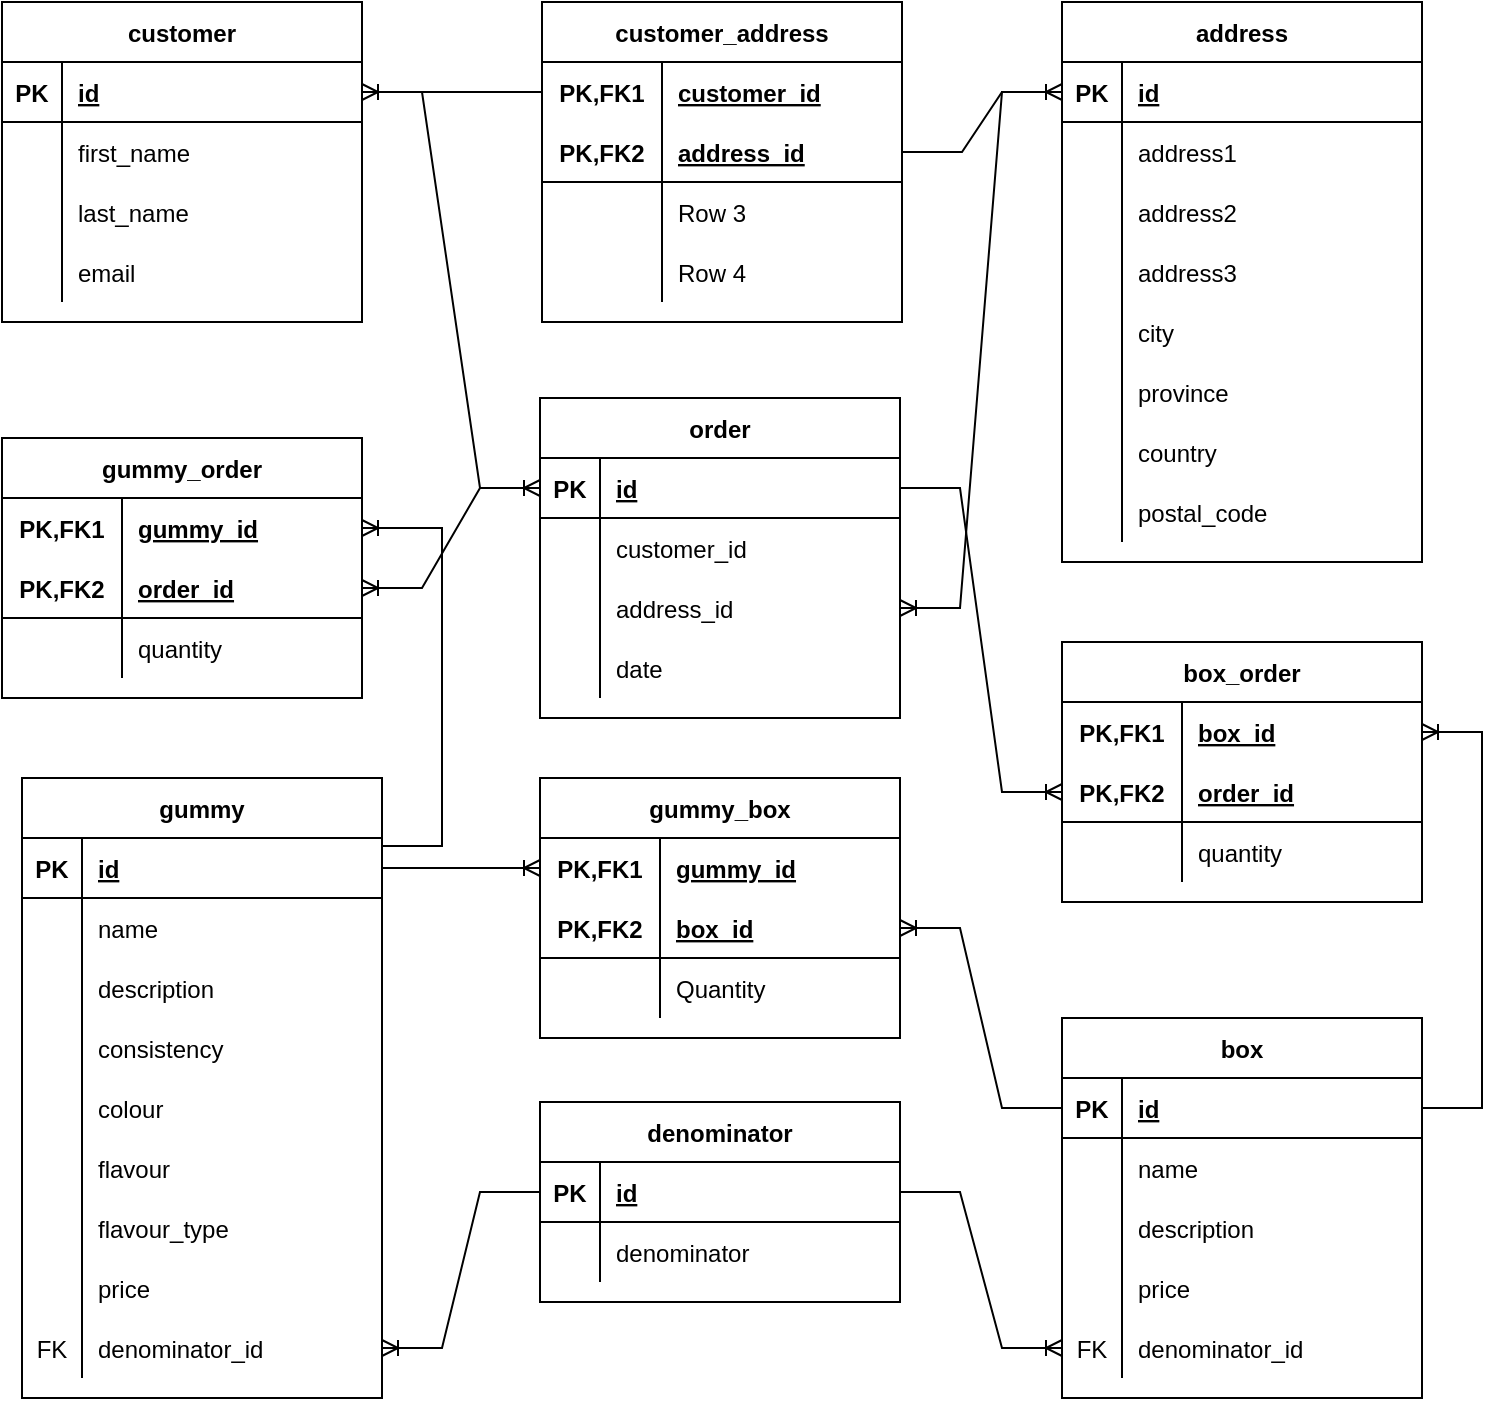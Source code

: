 <mxfile version="16.4.5" type="device"><diagram id="SqR_vNwVqTHkVzKit1c_" name="Page-1"><mxGraphModel dx="1022" dy="428" grid="1" gridSize="10" guides="1" tooltips="1" connect="1" arrows="1" fold="1" page="1" pageScale="1.25" pageWidth="850" pageHeight="1100" math="0" shadow="0"><root><mxCell id="0"/><mxCell id="1" parent="0"/><mxCell id="jtdLrpn9qSfIsQcTJX59-1" value="gummy" style="shape=table;startSize=30;container=1;collapsible=1;childLayout=tableLayout;fixedRows=1;rowLines=0;fontStyle=1;align=center;resizeLast=1;" vertex="1" parent="1"><mxGeometry x="60" y="488" width="180" height="310" as="geometry"/></mxCell><mxCell id="jtdLrpn9qSfIsQcTJX59-2" value="" style="shape=tableRow;horizontal=0;startSize=0;swimlaneHead=0;swimlaneBody=0;fillColor=none;collapsible=0;dropTarget=0;points=[[0,0.5],[1,0.5]];portConstraint=eastwest;top=0;left=0;right=0;bottom=1;" vertex="1" parent="jtdLrpn9qSfIsQcTJX59-1"><mxGeometry y="30" width="180" height="30" as="geometry"/></mxCell><mxCell id="jtdLrpn9qSfIsQcTJX59-3" value="PK" style="shape=partialRectangle;connectable=0;fillColor=none;top=0;left=0;bottom=0;right=0;fontStyle=1;overflow=hidden;" vertex="1" parent="jtdLrpn9qSfIsQcTJX59-2"><mxGeometry width="30" height="30" as="geometry"><mxRectangle width="30" height="30" as="alternateBounds"/></mxGeometry></mxCell><mxCell id="jtdLrpn9qSfIsQcTJX59-4" value="id" style="shape=partialRectangle;connectable=0;fillColor=none;top=0;left=0;bottom=0;right=0;align=left;spacingLeft=6;fontStyle=5;overflow=hidden;" vertex="1" parent="jtdLrpn9qSfIsQcTJX59-2"><mxGeometry x="30" width="150" height="30" as="geometry"><mxRectangle width="150" height="30" as="alternateBounds"/></mxGeometry></mxCell><mxCell id="jtdLrpn9qSfIsQcTJX59-5" value="" style="shape=tableRow;horizontal=0;startSize=0;swimlaneHead=0;swimlaneBody=0;fillColor=none;collapsible=0;dropTarget=0;points=[[0,0.5],[1,0.5]];portConstraint=eastwest;top=0;left=0;right=0;bottom=0;" vertex="1" parent="jtdLrpn9qSfIsQcTJX59-1"><mxGeometry y="60" width="180" height="30" as="geometry"/></mxCell><mxCell id="jtdLrpn9qSfIsQcTJX59-6" value="" style="shape=partialRectangle;connectable=0;fillColor=none;top=0;left=0;bottom=0;right=0;editable=1;overflow=hidden;" vertex="1" parent="jtdLrpn9qSfIsQcTJX59-5"><mxGeometry width="30" height="30" as="geometry"><mxRectangle width="30" height="30" as="alternateBounds"/></mxGeometry></mxCell><mxCell id="jtdLrpn9qSfIsQcTJX59-7" value="name" style="shape=partialRectangle;connectable=0;fillColor=none;top=0;left=0;bottom=0;right=0;align=left;spacingLeft=6;overflow=hidden;" vertex="1" parent="jtdLrpn9qSfIsQcTJX59-5"><mxGeometry x="30" width="150" height="30" as="geometry"><mxRectangle width="150" height="30" as="alternateBounds"/></mxGeometry></mxCell><mxCell id="jtdLrpn9qSfIsQcTJX59-8" value="" style="shape=tableRow;horizontal=0;startSize=0;swimlaneHead=0;swimlaneBody=0;fillColor=none;collapsible=0;dropTarget=0;points=[[0,0.5],[1,0.5]];portConstraint=eastwest;top=0;left=0;right=0;bottom=0;" vertex="1" parent="jtdLrpn9qSfIsQcTJX59-1"><mxGeometry y="90" width="180" height="30" as="geometry"/></mxCell><mxCell id="jtdLrpn9qSfIsQcTJX59-9" value="" style="shape=partialRectangle;connectable=0;fillColor=none;top=0;left=0;bottom=0;right=0;editable=1;overflow=hidden;" vertex="1" parent="jtdLrpn9qSfIsQcTJX59-8"><mxGeometry width="30" height="30" as="geometry"><mxRectangle width="30" height="30" as="alternateBounds"/></mxGeometry></mxCell><mxCell id="jtdLrpn9qSfIsQcTJX59-10" value="description" style="shape=partialRectangle;connectable=0;fillColor=none;top=0;left=0;bottom=0;right=0;align=left;spacingLeft=6;overflow=hidden;" vertex="1" parent="jtdLrpn9qSfIsQcTJX59-8"><mxGeometry x="30" width="150" height="30" as="geometry"><mxRectangle width="150" height="30" as="alternateBounds"/></mxGeometry></mxCell><mxCell id="jtdLrpn9qSfIsQcTJX59-11" value="" style="shape=tableRow;horizontal=0;startSize=0;swimlaneHead=0;swimlaneBody=0;fillColor=none;collapsible=0;dropTarget=0;points=[[0,0.5],[1,0.5]];portConstraint=eastwest;top=0;left=0;right=0;bottom=0;" vertex="1" parent="jtdLrpn9qSfIsQcTJX59-1"><mxGeometry y="120" width="180" height="30" as="geometry"/></mxCell><mxCell id="jtdLrpn9qSfIsQcTJX59-12" value="" style="shape=partialRectangle;connectable=0;fillColor=none;top=0;left=0;bottom=0;right=0;editable=1;overflow=hidden;" vertex="1" parent="jtdLrpn9qSfIsQcTJX59-11"><mxGeometry width="30" height="30" as="geometry"><mxRectangle width="30" height="30" as="alternateBounds"/></mxGeometry></mxCell><mxCell id="jtdLrpn9qSfIsQcTJX59-13" value="consistency" style="shape=partialRectangle;connectable=0;fillColor=none;top=0;left=0;bottom=0;right=0;align=left;spacingLeft=6;overflow=hidden;" vertex="1" parent="jtdLrpn9qSfIsQcTJX59-11"><mxGeometry x="30" width="150" height="30" as="geometry"><mxRectangle width="150" height="30" as="alternateBounds"/></mxGeometry></mxCell><mxCell id="jtdLrpn9qSfIsQcTJX59-14" value="" style="shape=tableRow;horizontal=0;startSize=0;swimlaneHead=0;swimlaneBody=0;fillColor=none;collapsible=0;dropTarget=0;points=[[0,0.5],[1,0.5]];portConstraint=eastwest;top=0;left=0;right=0;bottom=0;" vertex="1" parent="jtdLrpn9qSfIsQcTJX59-1"><mxGeometry y="150" width="180" height="30" as="geometry"/></mxCell><mxCell id="jtdLrpn9qSfIsQcTJX59-15" value="" style="shape=partialRectangle;connectable=0;fillColor=none;top=0;left=0;bottom=0;right=0;editable=1;overflow=hidden;" vertex="1" parent="jtdLrpn9qSfIsQcTJX59-14"><mxGeometry width="30" height="30" as="geometry"><mxRectangle width="30" height="30" as="alternateBounds"/></mxGeometry></mxCell><mxCell id="jtdLrpn9qSfIsQcTJX59-16" value="colour" style="shape=partialRectangle;connectable=0;fillColor=none;top=0;left=0;bottom=0;right=0;align=left;spacingLeft=6;overflow=hidden;" vertex="1" parent="jtdLrpn9qSfIsQcTJX59-14"><mxGeometry x="30" width="150" height="30" as="geometry"><mxRectangle width="150" height="30" as="alternateBounds"/></mxGeometry></mxCell><mxCell id="jtdLrpn9qSfIsQcTJX59-17" value="" style="shape=tableRow;horizontal=0;startSize=0;swimlaneHead=0;swimlaneBody=0;fillColor=none;collapsible=0;dropTarget=0;points=[[0,0.5],[1,0.5]];portConstraint=eastwest;top=0;left=0;right=0;bottom=0;" vertex="1" parent="jtdLrpn9qSfIsQcTJX59-1"><mxGeometry y="180" width="180" height="30" as="geometry"/></mxCell><mxCell id="jtdLrpn9qSfIsQcTJX59-18" value="" style="shape=partialRectangle;connectable=0;fillColor=none;top=0;left=0;bottom=0;right=0;editable=1;overflow=hidden;" vertex="1" parent="jtdLrpn9qSfIsQcTJX59-17"><mxGeometry width="30" height="30" as="geometry"><mxRectangle width="30" height="30" as="alternateBounds"/></mxGeometry></mxCell><mxCell id="jtdLrpn9qSfIsQcTJX59-19" value="flavour" style="shape=partialRectangle;connectable=0;fillColor=none;top=0;left=0;bottom=0;right=0;align=left;spacingLeft=6;overflow=hidden;" vertex="1" parent="jtdLrpn9qSfIsQcTJX59-17"><mxGeometry x="30" width="150" height="30" as="geometry"><mxRectangle width="150" height="30" as="alternateBounds"/></mxGeometry></mxCell><mxCell id="jtdLrpn9qSfIsQcTJX59-20" value="" style="shape=tableRow;horizontal=0;startSize=0;swimlaneHead=0;swimlaneBody=0;fillColor=none;collapsible=0;dropTarget=0;points=[[0,0.5],[1,0.5]];portConstraint=eastwest;top=0;left=0;right=0;bottom=0;" vertex="1" parent="jtdLrpn9qSfIsQcTJX59-1"><mxGeometry y="210" width="180" height="30" as="geometry"/></mxCell><mxCell id="jtdLrpn9qSfIsQcTJX59-21" value="" style="shape=partialRectangle;connectable=0;fillColor=none;top=0;left=0;bottom=0;right=0;editable=1;overflow=hidden;" vertex="1" parent="jtdLrpn9qSfIsQcTJX59-20"><mxGeometry width="30" height="30" as="geometry"><mxRectangle width="30" height="30" as="alternateBounds"/></mxGeometry></mxCell><mxCell id="jtdLrpn9qSfIsQcTJX59-22" value="flavour_type" style="shape=partialRectangle;connectable=0;fillColor=none;top=0;left=0;bottom=0;right=0;align=left;spacingLeft=6;overflow=hidden;" vertex="1" parent="jtdLrpn9qSfIsQcTJX59-20"><mxGeometry x="30" width="150" height="30" as="geometry"><mxRectangle width="150" height="30" as="alternateBounds"/></mxGeometry></mxCell><mxCell id="jtdLrpn9qSfIsQcTJX59-23" value="" style="shape=tableRow;horizontal=0;startSize=0;swimlaneHead=0;swimlaneBody=0;fillColor=none;collapsible=0;dropTarget=0;points=[[0,0.5],[1,0.5]];portConstraint=eastwest;top=0;left=0;right=0;bottom=0;" vertex="1" parent="jtdLrpn9qSfIsQcTJX59-1"><mxGeometry y="240" width="180" height="30" as="geometry"/></mxCell><mxCell id="jtdLrpn9qSfIsQcTJX59-24" value="" style="shape=partialRectangle;connectable=0;fillColor=none;top=0;left=0;bottom=0;right=0;editable=1;overflow=hidden;" vertex="1" parent="jtdLrpn9qSfIsQcTJX59-23"><mxGeometry width="30" height="30" as="geometry"><mxRectangle width="30" height="30" as="alternateBounds"/></mxGeometry></mxCell><mxCell id="jtdLrpn9qSfIsQcTJX59-25" value="price" style="shape=partialRectangle;connectable=0;fillColor=none;top=0;left=0;bottom=0;right=0;align=left;spacingLeft=6;overflow=hidden;" vertex="1" parent="jtdLrpn9qSfIsQcTJX59-23"><mxGeometry x="30" width="150" height="30" as="geometry"><mxRectangle width="150" height="30" as="alternateBounds"/></mxGeometry></mxCell><mxCell id="jtdLrpn9qSfIsQcTJX59-26" value="" style="shape=tableRow;horizontal=0;startSize=0;swimlaneHead=0;swimlaneBody=0;fillColor=none;collapsible=0;dropTarget=0;points=[[0,0.5],[1,0.5]];portConstraint=eastwest;top=0;left=0;right=0;bottom=0;" vertex="1" parent="jtdLrpn9qSfIsQcTJX59-1"><mxGeometry y="270" width="180" height="30" as="geometry"/></mxCell><mxCell id="jtdLrpn9qSfIsQcTJX59-27" value="FK" style="shape=partialRectangle;connectable=0;fillColor=none;top=0;left=0;bottom=0;right=0;editable=1;overflow=hidden;" vertex="1" parent="jtdLrpn9qSfIsQcTJX59-26"><mxGeometry width="30" height="30" as="geometry"><mxRectangle width="30" height="30" as="alternateBounds"/></mxGeometry></mxCell><mxCell id="jtdLrpn9qSfIsQcTJX59-28" value="denominator_id" style="shape=partialRectangle;connectable=0;fillColor=none;top=0;left=0;bottom=0;right=0;align=left;spacingLeft=6;overflow=hidden;" vertex="1" parent="jtdLrpn9qSfIsQcTJX59-26"><mxGeometry x="30" width="150" height="30" as="geometry"><mxRectangle width="150" height="30" as="alternateBounds"/></mxGeometry></mxCell><mxCell id="jtdLrpn9qSfIsQcTJX59-29" value="denominator" style="shape=table;startSize=30;container=1;collapsible=1;childLayout=tableLayout;fixedRows=1;rowLines=0;fontStyle=1;align=center;resizeLast=1;" vertex="1" parent="1"><mxGeometry x="319" y="650" width="180" height="100" as="geometry"/></mxCell><mxCell id="jtdLrpn9qSfIsQcTJX59-30" value="" style="shape=tableRow;horizontal=0;startSize=0;swimlaneHead=0;swimlaneBody=0;fillColor=none;collapsible=0;dropTarget=0;points=[[0,0.5],[1,0.5]];portConstraint=eastwest;top=0;left=0;right=0;bottom=1;" vertex="1" parent="jtdLrpn9qSfIsQcTJX59-29"><mxGeometry y="30" width="180" height="30" as="geometry"/></mxCell><mxCell id="jtdLrpn9qSfIsQcTJX59-31" value="PK" style="shape=partialRectangle;connectable=0;fillColor=none;top=0;left=0;bottom=0;right=0;fontStyle=1;overflow=hidden;" vertex="1" parent="jtdLrpn9qSfIsQcTJX59-30"><mxGeometry width="30" height="30" as="geometry"><mxRectangle width="30" height="30" as="alternateBounds"/></mxGeometry></mxCell><mxCell id="jtdLrpn9qSfIsQcTJX59-32" value="id" style="shape=partialRectangle;connectable=0;fillColor=none;top=0;left=0;bottom=0;right=0;align=left;spacingLeft=6;fontStyle=5;overflow=hidden;" vertex="1" parent="jtdLrpn9qSfIsQcTJX59-30"><mxGeometry x="30" width="150" height="30" as="geometry"><mxRectangle width="150" height="30" as="alternateBounds"/></mxGeometry></mxCell><mxCell id="jtdLrpn9qSfIsQcTJX59-33" value="" style="shape=tableRow;horizontal=0;startSize=0;swimlaneHead=0;swimlaneBody=0;fillColor=none;collapsible=0;dropTarget=0;points=[[0,0.5],[1,0.5]];portConstraint=eastwest;top=0;left=0;right=0;bottom=0;" vertex="1" parent="jtdLrpn9qSfIsQcTJX59-29"><mxGeometry y="60" width="180" height="30" as="geometry"/></mxCell><mxCell id="jtdLrpn9qSfIsQcTJX59-34" value="" style="shape=partialRectangle;connectable=0;fillColor=none;top=0;left=0;bottom=0;right=0;editable=1;overflow=hidden;" vertex="1" parent="jtdLrpn9qSfIsQcTJX59-33"><mxGeometry width="30" height="30" as="geometry"><mxRectangle width="30" height="30" as="alternateBounds"/></mxGeometry></mxCell><mxCell id="jtdLrpn9qSfIsQcTJX59-35" value="denominator" style="shape=partialRectangle;connectable=0;fillColor=none;top=0;left=0;bottom=0;right=0;align=left;spacingLeft=6;overflow=hidden;" vertex="1" parent="jtdLrpn9qSfIsQcTJX59-33"><mxGeometry x="30" width="150" height="30" as="geometry"><mxRectangle width="150" height="30" as="alternateBounds"/></mxGeometry></mxCell><mxCell id="jtdLrpn9qSfIsQcTJX59-42" value="box" style="shape=table;startSize=30;container=1;collapsible=1;childLayout=tableLayout;fixedRows=1;rowLines=0;fontStyle=1;align=center;resizeLast=1;" vertex="1" parent="1"><mxGeometry x="580" y="608" width="180" height="190" as="geometry"/></mxCell><mxCell id="jtdLrpn9qSfIsQcTJX59-43" value="" style="shape=tableRow;horizontal=0;startSize=0;swimlaneHead=0;swimlaneBody=0;fillColor=none;collapsible=0;dropTarget=0;points=[[0,0.5],[1,0.5]];portConstraint=eastwest;top=0;left=0;right=0;bottom=1;" vertex="1" parent="jtdLrpn9qSfIsQcTJX59-42"><mxGeometry y="30" width="180" height="30" as="geometry"/></mxCell><mxCell id="jtdLrpn9qSfIsQcTJX59-44" value="PK" style="shape=partialRectangle;connectable=0;fillColor=none;top=0;left=0;bottom=0;right=0;fontStyle=1;overflow=hidden;" vertex="1" parent="jtdLrpn9qSfIsQcTJX59-43"><mxGeometry width="30" height="30" as="geometry"><mxRectangle width="30" height="30" as="alternateBounds"/></mxGeometry></mxCell><mxCell id="jtdLrpn9qSfIsQcTJX59-45" value="id" style="shape=partialRectangle;connectable=0;fillColor=none;top=0;left=0;bottom=0;right=0;align=left;spacingLeft=6;fontStyle=5;overflow=hidden;" vertex="1" parent="jtdLrpn9qSfIsQcTJX59-43"><mxGeometry x="30" width="150" height="30" as="geometry"><mxRectangle width="150" height="30" as="alternateBounds"/></mxGeometry></mxCell><mxCell id="jtdLrpn9qSfIsQcTJX59-46" value="" style="shape=tableRow;horizontal=0;startSize=0;swimlaneHead=0;swimlaneBody=0;fillColor=none;collapsible=0;dropTarget=0;points=[[0,0.5],[1,0.5]];portConstraint=eastwest;top=0;left=0;right=0;bottom=0;" vertex="1" parent="jtdLrpn9qSfIsQcTJX59-42"><mxGeometry y="60" width="180" height="30" as="geometry"/></mxCell><mxCell id="jtdLrpn9qSfIsQcTJX59-47" value="" style="shape=partialRectangle;connectable=0;fillColor=none;top=0;left=0;bottom=0;right=0;editable=1;overflow=hidden;" vertex="1" parent="jtdLrpn9qSfIsQcTJX59-46"><mxGeometry width="30" height="30" as="geometry"><mxRectangle width="30" height="30" as="alternateBounds"/></mxGeometry></mxCell><mxCell id="jtdLrpn9qSfIsQcTJX59-48" value="name" style="shape=partialRectangle;connectable=0;fillColor=none;top=0;left=0;bottom=0;right=0;align=left;spacingLeft=6;overflow=hidden;" vertex="1" parent="jtdLrpn9qSfIsQcTJX59-46"><mxGeometry x="30" width="150" height="30" as="geometry"><mxRectangle width="150" height="30" as="alternateBounds"/></mxGeometry></mxCell><mxCell id="jtdLrpn9qSfIsQcTJX59-49" value="" style="shape=tableRow;horizontal=0;startSize=0;swimlaneHead=0;swimlaneBody=0;fillColor=none;collapsible=0;dropTarget=0;points=[[0,0.5],[1,0.5]];portConstraint=eastwest;top=0;left=0;right=0;bottom=0;" vertex="1" parent="jtdLrpn9qSfIsQcTJX59-42"><mxGeometry y="90" width="180" height="30" as="geometry"/></mxCell><mxCell id="jtdLrpn9qSfIsQcTJX59-50" value="" style="shape=partialRectangle;connectable=0;fillColor=none;top=0;left=0;bottom=0;right=0;editable=1;overflow=hidden;" vertex="1" parent="jtdLrpn9qSfIsQcTJX59-49"><mxGeometry width="30" height="30" as="geometry"><mxRectangle width="30" height="30" as="alternateBounds"/></mxGeometry></mxCell><mxCell id="jtdLrpn9qSfIsQcTJX59-51" value="description" style="shape=partialRectangle;connectable=0;fillColor=none;top=0;left=0;bottom=0;right=0;align=left;spacingLeft=6;overflow=hidden;" vertex="1" parent="jtdLrpn9qSfIsQcTJX59-49"><mxGeometry x="30" width="150" height="30" as="geometry"><mxRectangle width="150" height="30" as="alternateBounds"/></mxGeometry></mxCell><mxCell id="jtdLrpn9qSfIsQcTJX59-52" value="" style="shape=tableRow;horizontal=0;startSize=0;swimlaneHead=0;swimlaneBody=0;fillColor=none;collapsible=0;dropTarget=0;points=[[0,0.5],[1,0.5]];portConstraint=eastwest;top=0;left=0;right=0;bottom=0;" vertex="1" parent="jtdLrpn9qSfIsQcTJX59-42"><mxGeometry y="120" width="180" height="30" as="geometry"/></mxCell><mxCell id="jtdLrpn9qSfIsQcTJX59-53" value="" style="shape=partialRectangle;connectable=0;fillColor=none;top=0;left=0;bottom=0;right=0;editable=1;overflow=hidden;" vertex="1" parent="jtdLrpn9qSfIsQcTJX59-52"><mxGeometry width="30" height="30" as="geometry"><mxRectangle width="30" height="30" as="alternateBounds"/></mxGeometry></mxCell><mxCell id="jtdLrpn9qSfIsQcTJX59-54" value="price" style="shape=partialRectangle;connectable=0;fillColor=none;top=0;left=0;bottom=0;right=0;align=left;spacingLeft=6;overflow=hidden;" vertex="1" parent="jtdLrpn9qSfIsQcTJX59-52"><mxGeometry x="30" width="150" height="30" as="geometry"><mxRectangle width="150" height="30" as="alternateBounds"/></mxGeometry></mxCell><mxCell id="jtdLrpn9qSfIsQcTJX59-55" value="" style="shape=tableRow;horizontal=0;startSize=0;swimlaneHead=0;swimlaneBody=0;fillColor=none;collapsible=0;dropTarget=0;points=[[0,0.5],[1,0.5]];portConstraint=eastwest;top=0;left=0;right=0;bottom=0;" vertex="1" parent="jtdLrpn9qSfIsQcTJX59-42"><mxGeometry y="150" width="180" height="30" as="geometry"/></mxCell><mxCell id="jtdLrpn9qSfIsQcTJX59-56" value="FK" style="shape=partialRectangle;connectable=0;fillColor=none;top=0;left=0;bottom=0;right=0;editable=1;overflow=hidden;" vertex="1" parent="jtdLrpn9qSfIsQcTJX59-55"><mxGeometry width="30" height="30" as="geometry"><mxRectangle width="30" height="30" as="alternateBounds"/></mxGeometry></mxCell><mxCell id="jtdLrpn9qSfIsQcTJX59-57" value="denominator_id" style="shape=partialRectangle;connectable=0;fillColor=none;top=0;left=0;bottom=0;right=0;align=left;spacingLeft=6;overflow=hidden;" vertex="1" parent="jtdLrpn9qSfIsQcTJX59-55"><mxGeometry x="30" width="150" height="30" as="geometry"><mxRectangle width="150" height="30" as="alternateBounds"/></mxGeometry></mxCell><mxCell id="jtdLrpn9qSfIsQcTJX59-71" value="gummy_box" style="shape=table;startSize=30;container=1;collapsible=1;childLayout=tableLayout;fixedRows=1;rowLines=0;fontStyle=1;align=center;resizeLast=1;" vertex="1" parent="1"><mxGeometry x="319" y="488" width="180" height="130" as="geometry"/></mxCell><mxCell id="jtdLrpn9qSfIsQcTJX59-72" value="" style="shape=tableRow;horizontal=0;startSize=0;swimlaneHead=0;swimlaneBody=0;fillColor=none;collapsible=0;dropTarget=0;points=[[0,0.5],[1,0.5]];portConstraint=eastwest;top=0;left=0;right=0;bottom=0;" vertex="1" parent="jtdLrpn9qSfIsQcTJX59-71"><mxGeometry y="30" width="180" height="30" as="geometry"/></mxCell><mxCell id="jtdLrpn9qSfIsQcTJX59-73" value="PK,FK1" style="shape=partialRectangle;connectable=0;fillColor=none;top=0;left=0;bottom=0;right=0;fontStyle=1;overflow=hidden;" vertex="1" parent="jtdLrpn9qSfIsQcTJX59-72"><mxGeometry width="60" height="30" as="geometry"><mxRectangle width="60" height="30" as="alternateBounds"/></mxGeometry></mxCell><mxCell id="jtdLrpn9qSfIsQcTJX59-74" value="gummy_id" style="shape=partialRectangle;connectable=0;fillColor=none;top=0;left=0;bottom=0;right=0;align=left;spacingLeft=6;fontStyle=5;overflow=hidden;" vertex="1" parent="jtdLrpn9qSfIsQcTJX59-72"><mxGeometry x="60" width="120" height="30" as="geometry"><mxRectangle width="120" height="30" as="alternateBounds"/></mxGeometry></mxCell><mxCell id="jtdLrpn9qSfIsQcTJX59-75" value="" style="shape=tableRow;horizontal=0;startSize=0;swimlaneHead=0;swimlaneBody=0;fillColor=none;collapsible=0;dropTarget=0;points=[[0,0.5],[1,0.5]];portConstraint=eastwest;top=0;left=0;right=0;bottom=1;" vertex="1" parent="jtdLrpn9qSfIsQcTJX59-71"><mxGeometry y="60" width="180" height="30" as="geometry"/></mxCell><mxCell id="jtdLrpn9qSfIsQcTJX59-76" value="PK,FK2" style="shape=partialRectangle;connectable=0;fillColor=none;top=0;left=0;bottom=0;right=0;fontStyle=1;overflow=hidden;" vertex="1" parent="jtdLrpn9qSfIsQcTJX59-75"><mxGeometry width="60" height="30" as="geometry"><mxRectangle width="60" height="30" as="alternateBounds"/></mxGeometry></mxCell><mxCell id="jtdLrpn9qSfIsQcTJX59-77" value="box_id" style="shape=partialRectangle;connectable=0;fillColor=none;top=0;left=0;bottom=0;right=0;align=left;spacingLeft=6;fontStyle=5;overflow=hidden;" vertex="1" parent="jtdLrpn9qSfIsQcTJX59-75"><mxGeometry x="60" width="120" height="30" as="geometry"><mxRectangle width="120" height="30" as="alternateBounds"/></mxGeometry></mxCell><mxCell id="jtdLrpn9qSfIsQcTJX59-78" value="" style="shape=tableRow;horizontal=0;startSize=0;swimlaneHead=0;swimlaneBody=0;fillColor=none;collapsible=0;dropTarget=0;points=[[0,0.5],[1,0.5]];portConstraint=eastwest;top=0;left=0;right=0;bottom=0;" vertex="1" parent="jtdLrpn9qSfIsQcTJX59-71"><mxGeometry y="90" width="180" height="30" as="geometry"/></mxCell><mxCell id="jtdLrpn9qSfIsQcTJX59-79" value="" style="shape=partialRectangle;connectable=0;fillColor=none;top=0;left=0;bottom=0;right=0;editable=1;overflow=hidden;" vertex="1" parent="jtdLrpn9qSfIsQcTJX59-78"><mxGeometry width="60" height="30" as="geometry"><mxRectangle width="60" height="30" as="alternateBounds"/></mxGeometry></mxCell><mxCell id="jtdLrpn9qSfIsQcTJX59-80" value="Quantity" style="shape=partialRectangle;connectable=0;fillColor=none;top=0;left=0;bottom=0;right=0;align=left;spacingLeft=6;overflow=hidden;" vertex="1" parent="jtdLrpn9qSfIsQcTJX59-78"><mxGeometry x="60" width="120" height="30" as="geometry"><mxRectangle width="120" height="30" as="alternateBounds"/></mxGeometry></mxCell><mxCell id="jtdLrpn9qSfIsQcTJX59-84" value="" style="edgeStyle=entityRelationEdgeStyle;fontSize=12;html=1;endArrow=ERoneToMany;rounded=0;" edge="1" parent="1" source="jtdLrpn9qSfIsQcTJX59-30" target="jtdLrpn9qSfIsQcTJX59-26"><mxGeometry width="100" height="100" relative="1" as="geometry"><mxPoint x="390" y="918" as="sourcePoint"/><mxPoint x="490" y="818" as="targetPoint"/></mxGeometry></mxCell><mxCell id="jtdLrpn9qSfIsQcTJX59-85" value="" style="edgeStyle=entityRelationEdgeStyle;fontSize=12;html=1;endArrow=ERoneToMany;rounded=0;" edge="1" parent="1" source="jtdLrpn9qSfIsQcTJX59-30" target="jtdLrpn9qSfIsQcTJX59-55"><mxGeometry width="100" height="100" relative="1" as="geometry"><mxPoint x="390" y="918" as="sourcePoint"/><mxPoint x="490" y="818" as="targetPoint"/></mxGeometry></mxCell><mxCell id="jtdLrpn9qSfIsQcTJX59-87" value="" style="edgeStyle=entityRelationEdgeStyle;fontSize=12;html=1;endArrow=ERoneToMany;rounded=0;" edge="1" parent="1" source="jtdLrpn9qSfIsQcTJX59-43" target="jtdLrpn9qSfIsQcTJX59-75"><mxGeometry width="100" height="100" relative="1" as="geometry"><mxPoint x="360" y="738" as="sourcePoint"/><mxPoint x="460" y="638" as="targetPoint"/></mxGeometry></mxCell><mxCell id="jtdLrpn9qSfIsQcTJX59-88" value="" style="edgeStyle=entityRelationEdgeStyle;fontSize=12;html=1;endArrow=ERoneToMany;rounded=0;" edge="1" parent="1" source="jtdLrpn9qSfIsQcTJX59-2" target="jtdLrpn9qSfIsQcTJX59-72"><mxGeometry width="100" height="100" relative="1" as="geometry"><mxPoint x="360" y="738" as="sourcePoint"/><mxPoint x="460" y="638" as="targetPoint"/></mxGeometry></mxCell><mxCell id="jtdLrpn9qSfIsQcTJX59-89" value="order" style="shape=table;startSize=30;container=1;collapsible=1;childLayout=tableLayout;fixedRows=1;rowLines=0;fontStyle=1;align=center;resizeLast=1;" vertex="1" parent="1"><mxGeometry x="319" y="298" width="180" height="160" as="geometry"/></mxCell><mxCell id="jtdLrpn9qSfIsQcTJX59-90" value="" style="shape=tableRow;horizontal=0;startSize=0;swimlaneHead=0;swimlaneBody=0;fillColor=none;collapsible=0;dropTarget=0;points=[[0,0.5],[1,0.5]];portConstraint=eastwest;top=0;left=0;right=0;bottom=1;" vertex="1" parent="jtdLrpn9qSfIsQcTJX59-89"><mxGeometry y="30" width="180" height="30" as="geometry"/></mxCell><mxCell id="jtdLrpn9qSfIsQcTJX59-91" value="PK" style="shape=partialRectangle;connectable=0;fillColor=none;top=0;left=0;bottom=0;right=0;fontStyle=1;overflow=hidden;" vertex="1" parent="jtdLrpn9qSfIsQcTJX59-90"><mxGeometry width="30" height="30" as="geometry"><mxRectangle width="30" height="30" as="alternateBounds"/></mxGeometry></mxCell><mxCell id="jtdLrpn9qSfIsQcTJX59-92" value="id" style="shape=partialRectangle;connectable=0;fillColor=none;top=0;left=0;bottom=0;right=0;align=left;spacingLeft=6;fontStyle=5;overflow=hidden;" vertex="1" parent="jtdLrpn9qSfIsQcTJX59-90"><mxGeometry x="30" width="150" height="30" as="geometry"><mxRectangle width="150" height="30" as="alternateBounds"/></mxGeometry></mxCell><mxCell id="jtdLrpn9qSfIsQcTJX59-93" value="" style="shape=tableRow;horizontal=0;startSize=0;swimlaneHead=0;swimlaneBody=0;fillColor=none;collapsible=0;dropTarget=0;points=[[0,0.5],[1,0.5]];portConstraint=eastwest;top=0;left=0;right=0;bottom=0;" vertex="1" parent="jtdLrpn9qSfIsQcTJX59-89"><mxGeometry y="60" width="180" height="30" as="geometry"/></mxCell><mxCell id="jtdLrpn9qSfIsQcTJX59-94" value="" style="shape=partialRectangle;connectable=0;fillColor=none;top=0;left=0;bottom=0;right=0;editable=1;overflow=hidden;" vertex="1" parent="jtdLrpn9qSfIsQcTJX59-93"><mxGeometry width="30" height="30" as="geometry"><mxRectangle width="30" height="30" as="alternateBounds"/></mxGeometry></mxCell><mxCell id="jtdLrpn9qSfIsQcTJX59-95" value="customer_id" style="shape=partialRectangle;connectable=0;fillColor=none;top=0;left=0;bottom=0;right=0;align=left;spacingLeft=6;overflow=hidden;" vertex="1" parent="jtdLrpn9qSfIsQcTJX59-93"><mxGeometry x="30" width="150" height="30" as="geometry"><mxRectangle width="150" height="30" as="alternateBounds"/></mxGeometry></mxCell><mxCell id="jtdLrpn9qSfIsQcTJX59-96" value="" style="shape=tableRow;horizontal=0;startSize=0;swimlaneHead=0;swimlaneBody=0;fillColor=none;collapsible=0;dropTarget=0;points=[[0,0.5],[1,0.5]];portConstraint=eastwest;top=0;left=0;right=0;bottom=0;" vertex="1" parent="jtdLrpn9qSfIsQcTJX59-89"><mxGeometry y="90" width="180" height="30" as="geometry"/></mxCell><mxCell id="jtdLrpn9qSfIsQcTJX59-97" value="" style="shape=partialRectangle;connectable=0;fillColor=none;top=0;left=0;bottom=0;right=0;editable=1;overflow=hidden;" vertex="1" parent="jtdLrpn9qSfIsQcTJX59-96"><mxGeometry width="30" height="30" as="geometry"><mxRectangle width="30" height="30" as="alternateBounds"/></mxGeometry></mxCell><mxCell id="jtdLrpn9qSfIsQcTJX59-98" value="address_id" style="shape=partialRectangle;connectable=0;fillColor=none;top=0;left=0;bottom=0;right=0;align=left;spacingLeft=6;overflow=hidden;" vertex="1" parent="jtdLrpn9qSfIsQcTJX59-96"><mxGeometry x="30" width="150" height="30" as="geometry"><mxRectangle width="150" height="30" as="alternateBounds"/></mxGeometry></mxCell><mxCell id="jtdLrpn9qSfIsQcTJX59-99" value="" style="shape=tableRow;horizontal=0;startSize=0;swimlaneHead=0;swimlaneBody=0;fillColor=none;collapsible=0;dropTarget=0;points=[[0,0.5],[1,0.5]];portConstraint=eastwest;top=0;left=0;right=0;bottom=0;" vertex="1" parent="jtdLrpn9qSfIsQcTJX59-89"><mxGeometry y="120" width="180" height="30" as="geometry"/></mxCell><mxCell id="jtdLrpn9qSfIsQcTJX59-100" value="" style="shape=partialRectangle;connectable=0;fillColor=none;top=0;left=0;bottom=0;right=0;editable=1;overflow=hidden;" vertex="1" parent="jtdLrpn9qSfIsQcTJX59-99"><mxGeometry width="30" height="30" as="geometry"><mxRectangle width="30" height="30" as="alternateBounds"/></mxGeometry></mxCell><mxCell id="jtdLrpn9qSfIsQcTJX59-101" value="date" style="shape=partialRectangle;connectable=0;fillColor=none;top=0;left=0;bottom=0;right=0;align=left;spacingLeft=6;overflow=hidden;" vertex="1" parent="jtdLrpn9qSfIsQcTJX59-99"><mxGeometry x="30" width="150" height="30" as="geometry"><mxRectangle width="150" height="30" as="alternateBounds"/></mxGeometry></mxCell><mxCell id="jtdLrpn9qSfIsQcTJX59-105" value="gummy_order" style="shape=table;startSize=30;container=1;collapsible=1;childLayout=tableLayout;fixedRows=1;rowLines=0;fontStyle=1;align=center;resizeLast=1;" vertex="1" parent="1"><mxGeometry x="50" y="318" width="180" height="130" as="geometry"/></mxCell><mxCell id="jtdLrpn9qSfIsQcTJX59-106" value="" style="shape=tableRow;horizontal=0;startSize=0;swimlaneHead=0;swimlaneBody=0;fillColor=none;collapsible=0;dropTarget=0;points=[[0,0.5],[1,0.5]];portConstraint=eastwest;top=0;left=0;right=0;bottom=0;" vertex="1" parent="jtdLrpn9qSfIsQcTJX59-105"><mxGeometry y="30" width="180" height="30" as="geometry"/></mxCell><mxCell id="jtdLrpn9qSfIsQcTJX59-107" value="PK,FK1" style="shape=partialRectangle;connectable=0;fillColor=none;top=0;left=0;bottom=0;right=0;fontStyle=1;overflow=hidden;" vertex="1" parent="jtdLrpn9qSfIsQcTJX59-106"><mxGeometry width="60" height="30" as="geometry"><mxRectangle width="60" height="30" as="alternateBounds"/></mxGeometry></mxCell><mxCell id="jtdLrpn9qSfIsQcTJX59-108" value="gummy_id" style="shape=partialRectangle;connectable=0;fillColor=none;top=0;left=0;bottom=0;right=0;align=left;spacingLeft=6;fontStyle=5;overflow=hidden;" vertex="1" parent="jtdLrpn9qSfIsQcTJX59-106"><mxGeometry x="60" width="120" height="30" as="geometry"><mxRectangle width="120" height="30" as="alternateBounds"/></mxGeometry></mxCell><mxCell id="jtdLrpn9qSfIsQcTJX59-109" value="" style="shape=tableRow;horizontal=0;startSize=0;swimlaneHead=0;swimlaneBody=0;fillColor=none;collapsible=0;dropTarget=0;points=[[0,0.5],[1,0.5]];portConstraint=eastwest;top=0;left=0;right=0;bottom=1;" vertex="1" parent="jtdLrpn9qSfIsQcTJX59-105"><mxGeometry y="60" width="180" height="30" as="geometry"/></mxCell><mxCell id="jtdLrpn9qSfIsQcTJX59-110" value="PK,FK2" style="shape=partialRectangle;connectable=0;fillColor=none;top=0;left=0;bottom=0;right=0;fontStyle=1;overflow=hidden;" vertex="1" parent="jtdLrpn9qSfIsQcTJX59-109"><mxGeometry width="60" height="30" as="geometry"><mxRectangle width="60" height="30" as="alternateBounds"/></mxGeometry></mxCell><mxCell id="jtdLrpn9qSfIsQcTJX59-111" value="order_id" style="shape=partialRectangle;connectable=0;fillColor=none;top=0;left=0;bottom=0;right=0;align=left;spacingLeft=6;fontStyle=5;overflow=hidden;" vertex="1" parent="jtdLrpn9qSfIsQcTJX59-109"><mxGeometry x="60" width="120" height="30" as="geometry"><mxRectangle width="120" height="30" as="alternateBounds"/></mxGeometry></mxCell><mxCell id="jtdLrpn9qSfIsQcTJX59-112" value="" style="shape=tableRow;horizontal=0;startSize=0;swimlaneHead=0;swimlaneBody=0;fillColor=none;collapsible=0;dropTarget=0;points=[[0,0.5],[1,0.5]];portConstraint=eastwest;top=0;left=0;right=0;bottom=0;" vertex="1" parent="jtdLrpn9qSfIsQcTJX59-105"><mxGeometry y="90" width="180" height="30" as="geometry"/></mxCell><mxCell id="jtdLrpn9qSfIsQcTJX59-113" value="" style="shape=partialRectangle;connectable=0;fillColor=none;top=0;left=0;bottom=0;right=0;editable=1;overflow=hidden;" vertex="1" parent="jtdLrpn9qSfIsQcTJX59-112"><mxGeometry width="60" height="30" as="geometry"><mxRectangle width="60" height="30" as="alternateBounds"/></mxGeometry></mxCell><mxCell id="jtdLrpn9qSfIsQcTJX59-114" value="quantity" style="shape=partialRectangle;connectable=0;fillColor=none;top=0;left=0;bottom=0;right=0;align=left;spacingLeft=6;overflow=hidden;" vertex="1" parent="jtdLrpn9qSfIsQcTJX59-112"><mxGeometry x="60" width="120" height="30" as="geometry"><mxRectangle width="120" height="30" as="alternateBounds"/></mxGeometry></mxCell><mxCell id="jtdLrpn9qSfIsQcTJX59-118" value="box_order" style="shape=table;startSize=30;container=1;collapsible=1;childLayout=tableLayout;fixedRows=1;rowLines=0;fontStyle=1;align=center;resizeLast=1;" vertex="1" parent="1"><mxGeometry x="580" y="420" width="180" height="130" as="geometry"/></mxCell><mxCell id="jtdLrpn9qSfIsQcTJX59-119" value="" style="shape=tableRow;horizontal=0;startSize=0;swimlaneHead=0;swimlaneBody=0;fillColor=none;collapsible=0;dropTarget=0;points=[[0,0.5],[1,0.5]];portConstraint=eastwest;top=0;left=0;right=0;bottom=0;" vertex="1" parent="jtdLrpn9qSfIsQcTJX59-118"><mxGeometry y="30" width="180" height="30" as="geometry"/></mxCell><mxCell id="jtdLrpn9qSfIsQcTJX59-120" value="PK,FK1" style="shape=partialRectangle;connectable=0;fillColor=none;top=0;left=0;bottom=0;right=0;fontStyle=1;overflow=hidden;" vertex="1" parent="jtdLrpn9qSfIsQcTJX59-119"><mxGeometry width="60" height="30" as="geometry"><mxRectangle width="60" height="30" as="alternateBounds"/></mxGeometry></mxCell><mxCell id="jtdLrpn9qSfIsQcTJX59-121" value="box_id" style="shape=partialRectangle;connectable=0;fillColor=none;top=0;left=0;bottom=0;right=0;align=left;spacingLeft=6;fontStyle=5;overflow=hidden;" vertex="1" parent="jtdLrpn9qSfIsQcTJX59-119"><mxGeometry x="60" width="120" height="30" as="geometry"><mxRectangle width="120" height="30" as="alternateBounds"/></mxGeometry></mxCell><mxCell id="jtdLrpn9qSfIsQcTJX59-122" value="" style="shape=tableRow;horizontal=0;startSize=0;swimlaneHead=0;swimlaneBody=0;fillColor=none;collapsible=0;dropTarget=0;points=[[0,0.5],[1,0.5]];portConstraint=eastwest;top=0;left=0;right=0;bottom=1;" vertex="1" parent="jtdLrpn9qSfIsQcTJX59-118"><mxGeometry y="60" width="180" height="30" as="geometry"/></mxCell><mxCell id="jtdLrpn9qSfIsQcTJX59-123" value="PK,FK2" style="shape=partialRectangle;connectable=0;fillColor=none;top=0;left=0;bottom=0;right=0;fontStyle=1;overflow=hidden;" vertex="1" parent="jtdLrpn9qSfIsQcTJX59-122"><mxGeometry width="60" height="30" as="geometry"><mxRectangle width="60" height="30" as="alternateBounds"/></mxGeometry></mxCell><mxCell id="jtdLrpn9qSfIsQcTJX59-124" value="order_id" style="shape=partialRectangle;connectable=0;fillColor=none;top=0;left=0;bottom=0;right=0;align=left;spacingLeft=6;fontStyle=5;overflow=hidden;" vertex="1" parent="jtdLrpn9qSfIsQcTJX59-122"><mxGeometry x="60" width="120" height="30" as="geometry"><mxRectangle width="120" height="30" as="alternateBounds"/></mxGeometry></mxCell><mxCell id="jtdLrpn9qSfIsQcTJX59-125" value="" style="shape=tableRow;horizontal=0;startSize=0;swimlaneHead=0;swimlaneBody=0;fillColor=none;collapsible=0;dropTarget=0;points=[[0,0.5],[1,0.5]];portConstraint=eastwest;top=0;left=0;right=0;bottom=0;" vertex="1" parent="jtdLrpn9qSfIsQcTJX59-118"><mxGeometry y="90" width="180" height="30" as="geometry"/></mxCell><mxCell id="jtdLrpn9qSfIsQcTJX59-126" value="" style="shape=partialRectangle;connectable=0;fillColor=none;top=0;left=0;bottom=0;right=0;editable=1;overflow=hidden;" vertex="1" parent="jtdLrpn9qSfIsQcTJX59-125"><mxGeometry width="60" height="30" as="geometry"><mxRectangle width="60" height="30" as="alternateBounds"/></mxGeometry></mxCell><mxCell id="jtdLrpn9qSfIsQcTJX59-127" value="quantity" style="shape=partialRectangle;connectable=0;fillColor=none;top=0;left=0;bottom=0;right=0;align=left;spacingLeft=6;overflow=hidden;" vertex="1" parent="jtdLrpn9qSfIsQcTJX59-125"><mxGeometry x="60" width="120" height="30" as="geometry"><mxRectangle width="120" height="30" as="alternateBounds"/></mxGeometry></mxCell><mxCell id="jtdLrpn9qSfIsQcTJX59-128" value="" style="edgeStyle=entityRelationEdgeStyle;fontSize=12;html=1;endArrow=ERoneToMany;rounded=0;" edge="1" parent="1" source="jtdLrpn9qSfIsQcTJX59-90" target="jtdLrpn9qSfIsQcTJX59-122"><mxGeometry width="100" height="100" relative="1" as="geometry"><mxPoint x="540" y="448" as="sourcePoint"/><mxPoint x="640" y="348" as="targetPoint"/></mxGeometry></mxCell><mxCell id="jtdLrpn9qSfIsQcTJX59-129" value="" style="edgeStyle=entityRelationEdgeStyle;fontSize=12;html=1;endArrow=ERoneToMany;rounded=0;" edge="1" parent="1" source="jtdLrpn9qSfIsQcTJX59-43" target="jtdLrpn9qSfIsQcTJX59-119"><mxGeometry width="100" height="100" relative="1" as="geometry"><mxPoint x="540" y="448" as="sourcePoint"/><mxPoint x="640" y="348" as="targetPoint"/></mxGeometry></mxCell><mxCell id="jtdLrpn9qSfIsQcTJX59-131" value="" style="edgeStyle=entityRelationEdgeStyle;fontSize=12;html=1;endArrow=ERoneToMany;rounded=0;" edge="1" parent="1" target="jtdLrpn9qSfIsQcTJX59-106"><mxGeometry width="100" height="100" relative="1" as="geometry"><mxPoint x="240" y="522" as="sourcePoint"/><mxPoint x="460" y="428" as="targetPoint"/></mxGeometry></mxCell><mxCell id="jtdLrpn9qSfIsQcTJX59-133" value="" style="edgeStyle=entityRelationEdgeStyle;fontSize=12;html=1;endArrow=ERoneToMany;rounded=0;" edge="1" parent="1" source="jtdLrpn9qSfIsQcTJX59-90" target="jtdLrpn9qSfIsQcTJX59-109"><mxGeometry width="100" height="100" relative="1" as="geometry"><mxPoint x="360" y="528" as="sourcePoint"/><mxPoint x="460" y="428" as="targetPoint"/></mxGeometry></mxCell><mxCell id="jtdLrpn9qSfIsQcTJX59-134" value="customer" style="shape=table;startSize=30;container=1;collapsible=1;childLayout=tableLayout;fixedRows=1;rowLines=0;fontStyle=1;align=center;resizeLast=1;" vertex="1" parent="1"><mxGeometry x="50" y="100" width="180" height="160" as="geometry"/></mxCell><mxCell id="jtdLrpn9qSfIsQcTJX59-135" value="" style="shape=tableRow;horizontal=0;startSize=0;swimlaneHead=0;swimlaneBody=0;fillColor=none;collapsible=0;dropTarget=0;points=[[0,0.5],[1,0.5]];portConstraint=eastwest;top=0;left=0;right=0;bottom=1;" vertex="1" parent="jtdLrpn9qSfIsQcTJX59-134"><mxGeometry y="30" width="180" height="30" as="geometry"/></mxCell><mxCell id="jtdLrpn9qSfIsQcTJX59-136" value="PK" style="shape=partialRectangle;connectable=0;fillColor=none;top=0;left=0;bottom=0;right=0;fontStyle=1;overflow=hidden;" vertex="1" parent="jtdLrpn9qSfIsQcTJX59-135"><mxGeometry width="30" height="30" as="geometry"><mxRectangle width="30" height="30" as="alternateBounds"/></mxGeometry></mxCell><mxCell id="jtdLrpn9qSfIsQcTJX59-137" value="id" style="shape=partialRectangle;connectable=0;fillColor=none;top=0;left=0;bottom=0;right=0;align=left;spacingLeft=6;fontStyle=5;overflow=hidden;" vertex="1" parent="jtdLrpn9qSfIsQcTJX59-135"><mxGeometry x="30" width="150" height="30" as="geometry"><mxRectangle width="150" height="30" as="alternateBounds"/></mxGeometry></mxCell><mxCell id="jtdLrpn9qSfIsQcTJX59-138" value="" style="shape=tableRow;horizontal=0;startSize=0;swimlaneHead=0;swimlaneBody=0;fillColor=none;collapsible=0;dropTarget=0;points=[[0,0.5],[1,0.5]];portConstraint=eastwest;top=0;left=0;right=0;bottom=0;" vertex="1" parent="jtdLrpn9qSfIsQcTJX59-134"><mxGeometry y="60" width="180" height="30" as="geometry"/></mxCell><mxCell id="jtdLrpn9qSfIsQcTJX59-139" value="" style="shape=partialRectangle;connectable=0;fillColor=none;top=0;left=0;bottom=0;right=0;editable=1;overflow=hidden;" vertex="1" parent="jtdLrpn9qSfIsQcTJX59-138"><mxGeometry width="30" height="30" as="geometry"><mxRectangle width="30" height="30" as="alternateBounds"/></mxGeometry></mxCell><mxCell id="jtdLrpn9qSfIsQcTJX59-140" value="first_name" style="shape=partialRectangle;connectable=0;fillColor=none;top=0;left=0;bottom=0;right=0;align=left;spacingLeft=6;overflow=hidden;" vertex="1" parent="jtdLrpn9qSfIsQcTJX59-138"><mxGeometry x="30" width="150" height="30" as="geometry"><mxRectangle width="150" height="30" as="alternateBounds"/></mxGeometry></mxCell><mxCell id="jtdLrpn9qSfIsQcTJX59-141" value="" style="shape=tableRow;horizontal=0;startSize=0;swimlaneHead=0;swimlaneBody=0;fillColor=none;collapsible=0;dropTarget=0;points=[[0,0.5],[1,0.5]];portConstraint=eastwest;top=0;left=0;right=0;bottom=0;" vertex="1" parent="jtdLrpn9qSfIsQcTJX59-134"><mxGeometry y="90" width="180" height="30" as="geometry"/></mxCell><mxCell id="jtdLrpn9qSfIsQcTJX59-142" value="" style="shape=partialRectangle;connectable=0;fillColor=none;top=0;left=0;bottom=0;right=0;editable=1;overflow=hidden;" vertex="1" parent="jtdLrpn9qSfIsQcTJX59-141"><mxGeometry width="30" height="30" as="geometry"><mxRectangle width="30" height="30" as="alternateBounds"/></mxGeometry></mxCell><mxCell id="jtdLrpn9qSfIsQcTJX59-143" value="last_name" style="shape=partialRectangle;connectable=0;fillColor=none;top=0;left=0;bottom=0;right=0;align=left;spacingLeft=6;overflow=hidden;" vertex="1" parent="jtdLrpn9qSfIsQcTJX59-141"><mxGeometry x="30" width="150" height="30" as="geometry"><mxRectangle width="150" height="30" as="alternateBounds"/></mxGeometry></mxCell><mxCell id="jtdLrpn9qSfIsQcTJX59-144" value="" style="shape=tableRow;horizontal=0;startSize=0;swimlaneHead=0;swimlaneBody=0;fillColor=none;collapsible=0;dropTarget=0;points=[[0,0.5],[1,0.5]];portConstraint=eastwest;top=0;left=0;right=0;bottom=0;" vertex="1" parent="jtdLrpn9qSfIsQcTJX59-134"><mxGeometry y="120" width="180" height="30" as="geometry"/></mxCell><mxCell id="jtdLrpn9qSfIsQcTJX59-145" value="" style="shape=partialRectangle;connectable=0;fillColor=none;top=0;left=0;bottom=0;right=0;editable=1;overflow=hidden;" vertex="1" parent="jtdLrpn9qSfIsQcTJX59-144"><mxGeometry width="30" height="30" as="geometry"><mxRectangle width="30" height="30" as="alternateBounds"/></mxGeometry></mxCell><mxCell id="jtdLrpn9qSfIsQcTJX59-146" value="email" style="shape=partialRectangle;connectable=0;fillColor=none;top=0;left=0;bottom=0;right=0;align=left;spacingLeft=6;overflow=hidden;" vertex="1" parent="jtdLrpn9qSfIsQcTJX59-144"><mxGeometry x="30" width="150" height="30" as="geometry"><mxRectangle width="150" height="30" as="alternateBounds"/></mxGeometry></mxCell><mxCell id="jtdLrpn9qSfIsQcTJX59-147" value="address" style="shape=table;startSize=30;container=1;collapsible=1;childLayout=tableLayout;fixedRows=1;rowLines=0;fontStyle=1;align=center;resizeLast=1;" vertex="1" parent="1"><mxGeometry x="580" y="100" width="180" height="280" as="geometry"/></mxCell><mxCell id="jtdLrpn9qSfIsQcTJX59-148" value="" style="shape=tableRow;horizontal=0;startSize=0;swimlaneHead=0;swimlaneBody=0;fillColor=none;collapsible=0;dropTarget=0;points=[[0,0.5],[1,0.5]];portConstraint=eastwest;top=0;left=0;right=0;bottom=1;" vertex="1" parent="jtdLrpn9qSfIsQcTJX59-147"><mxGeometry y="30" width="180" height="30" as="geometry"/></mxCell><mxCell id="jtdLrpn9qSfIsQcTJX59-149" value="PK" style="shape=partialRectangle;connectable=0;fillColor=none;top=0;left=0;bottom=0;right=0;fontStyle=1;overflow=hidden;" vertex="1" parent="jtdLrpn9qSfIsQcTJX59-148"><mxGeometry width="30" height="30" as="geometry"><mxRectangle width="30" height="30" as="alternateBounds"/></mxGeometry></mxCell><mxCell id="jtdLrpn9qSfIsQcTJX59-150" value="id" style="shape=partialRectangle;connectable=0;fillColor=none;top=0;left=0;bottom=0;right=0;align=left;spacingLeft=6;fontStyle=5;overflow=hidden;" vertex="1" parent="jtdLrpn9qSfIsQcTJX59-148"><mxGeometry x="30" width="150" height="30" as="geometry"><mxRectangle width="150" height="30" as="alternateBounds"/></mxGeometry></mxCell><mxCell id="jtdLrpn9qSfIsQcTJX59-151" value="" style="shape=tableRow;horizontal=0;startSize=0;swimlaneHead=0;swimlaneBody=0;fillColor=none;collapsible=0;dropTarget=0;points=[[0,0.5],[1,0.5]];portConstraint=eastwest;top=0;left=0;right=0;bottom=0;" vertex="1" parent="jtdLrpn9qSfIsQcTJX59-147"><mxGeometry y="60" width="180" height="30" as="geometry"/></mxCell><mxCell id="jtdLrpn9qSfIsQcTJX59-152" value="" style="shape=partialRectangle;connectable=0;fillColor=none;top=0;left=0;bottom=0;right=0;editable=1;overflow=hidden;" vertex="1" parent="jtdLrpn9qSfIsQcTJX59-151"><mxGeometry width="30" height="30" as="geometry"><mxRectangle width="30" height="30" as="alternateBounds"/></mxGeometry></mxCell><mxCell id="jtdLrpn9qSfIsQcTJX59-153" value="address1" style="shape=partialRectangle;connectable=0;fillColor=none;top=0;left=0;bottom=0;right=0;align=left;spacingLeft=6;overflow=hidden;" vertex="1" parent="jtdLrpn9qSfIsQcTJX59-151"><mxGeometry x="30" width="150" height="30" as="geometry"><mxRectangle width="150" height="30" as="alternateBounds"/></mxGeometry></mxCell><mxCell id="jtdLrpn9qSfIsQcTJX59-154" value="" style="shape=tableRow;horizontal=0;startSize=0;swimlaneHead=0;swimlaneBody=0;fillColor=none;collapsible=0;dropTarget=0;points=[[0,0.5],[1,0.5]];portConstraint=eastwest;top=0;left=0;right=0;bottom=0;" vertex="1" parent="jtdLrpn9qSfIsQcTJX59-147"><mxGeometry y="90" width="180" height="30" as="geometry"/></mxCell><mxCell id="jtdLrpn9qSfIsQcTJX59-155" value="" style="shape=partialRectangle;connectable=0;fillColor=none;top=0;left=0;bottom=0;right=0;editable=1;overflow=hidden;" vertex="1" parent="jtdLrpn9qSfIsQcTJX59-154"><mxGeometry width="30" height="30" as="geometry"><mxRectangle width="30" height="30" as="alternateBounds"/></mxGeometry></mxCell><mxCell id="jtdLrpn9qSfIsQcTJX59-156" value="address2" style="shape=partialRectangle;connectable=0;fillColor=none;top=0;left=0;bottom=0;right=0;align=left;spacingLeft=6;overflow=hidden;" vertex="1" parent="jtdLrpn9qSfIsQcTJX59-154"><mxGeometry x="30" width="150" height="30" as="geometry"><mxRectangle width="150" height="30" as="alternateBounds"/></mxGeometry></mxCell><mxCell id="jtdLrpn9qSfIsQcTJX59-157" value="" style="shape=tableRow;horizontal=0;startSize=0;swimlaneHead=0;swimlaneBody=0;fillColor=none;collapsible=0;dropTarget=0;points=[[0,0.5],[1,0.5]];portConstraint=eastwest;top=0;left=0;right=0;bottom=0;" vertex="1" parent="jtdLrpn9qSfIsQcTJX59-147"><mxGeometry y="120" width="180" height="30" as="geometry"/></mxCell><mxCell id="jtdLrpn9qSfIsQcTJX59-158" value="" style="shape=partialRectangle;connectable=0;fillColor=none;top=0;left=0;bottom=0;right=0;editable=1;overflow=hidden;" vertex="1" parent="jtdLrpn9qSfIsQcTJX59-157"><mxGeometry width="30" height="30" as="geometry"><mxRectangle width="30" height="30" as="alternateBounds"/></mxGeometry></mxCell><mxCell id="jtdLrpn9qSfIsQcTJX59-159" value="address3" style="shape=partialRectangle;connectable=0;fillColor=none;top=0;left=0;bottom=0;right=0;align=left;spacingLeft=6;overflow=hidden;" vertex="1" parent="jtdLrpn9qSfIsQcTJX59-157"><mxGeometry x="30" width="150" height="30" as="geometry"><mxRectangle width="150" height="30" as="alternateBounds"/></mxGeometry></mxCell><mxCell id="jtdLrpn9qSfIsQcTJX59-160" value="" style="shape=tableRow;horizontal=0;startSize=0;swimlaneHead=0;swimlaneBody=0;fillColor=none;collapsible=0;dropTarget=0;points=[[0,0.5],[1,0.5]];portConstraint=eastwest;top=0;left=0;right=0;bottom=0;" vertex="1" parent="jtdLrpn9qSfIsQcTJX59-147"><mxGeometry y="150" width="180" height="30" as="geometry"/></mxCell><mxCell id="jtdLrpn9qSfIsQcTJX59-161" value="" style="shape=partialRectangle;connectable=0;fillColor=none;top=0;left=0;bottom=0;right=0;editable=1;overflow=hidden;" vertex="1" parent="jtdLrpn9qSfIsQcTJX59-160"><mxGeometry width="30" height="30" as="geometry"><mxRectangle width="30" height="30" as="alternateBounds"/></mxGeometry></mxCell><mxCell id="jtdLrpn9qSfIsQcTJX59-162" value="city" style="shape=partialRectangle;connectable=0;fillColor=none;top=0;left=0;bottom=0;right=0;align=left;spacingLeft=6;overflow=hidden;" vertex="1" parent="jtdLrpn9qSfIsQcTJX59-160"><mxGeometry x="30" width="150" height="30" as="geometry"><mxRectangle width="150" height="30" as="alternateBounds"/></mxGeometry></mxCell><mxCell id="jtdLrpn9qSfIsQcTJX59-163" value="" style="shape=tableRow;horizontal=0;startSize=0;swimlaneHead=0;swimlaneBody=0;fillColor=none;collapsible=0;dropTarget=0;points=[[0,0.5],[1,0.5]];portConstraint=eastwest;top=0;left=0;right=0;bottom=0;" vertex="1" parent="jtdLrpn9qSfIsQcTJX59-147"><mxGeometry y="180" width="180" height="30" as="geometry"/></mxCell><mxCell id="jtdLrpn9qSfIsQcTJX59-164" value="" style="shape=partialRectangle;connectable=0;fillColor=none;top=0;left=0;bottom=0;right=0;editable=1;overflow=hidden;" vertex="1" parent="jtdLrpn9qSfIsQcTJX59-163"><mxGeometry width="30" height="30" as="geometry"><mxRectangle width="30" height="30" as="alternateBounds"/></mxGeometry></mxCell><mxCell id="jtdLrpn9qSfIsQcTJX59-165" value="province" style="shape=partialRectangle;connectable=0;fillColor=none;top=0;left=0;bottom=0;right=0;align=left;spacingLeft=6;overflow=hidden;" vertex="1" parent="jtdLrpn9qSfIsQcTJX59-163"><mxGeometry x="30" width="150" height="30" as="geometry"><mxRectangle width="150" height="30" as="alternateBounds"/></mxGeometry></mxCell><mxCell id="jtdLrpn9qSfIsQcTJX59-166" value="" style="shape=tableRow;horizontal=0;startSize=0;swimlaneHead=0;swimlaneBody=0;fillColor=none;collapsible=0;dropTarget=0;points=[[0,0.5],[1,0.5]];portConstraint=eastwest;top=0;left=0;right=0;bottom=0;" vertex="1" parent="jtdLrpn9qSfIsQcTJX59-147"><mxGeometry y="210" width="180" height="30" as="geometry"/></mxCell><mxCell id="jtdLrpn9qSfIsQcTJX59-167" value="" style="shape=partialRectangle;connectable=0;fillColor=none;top=0;left=0;bottom=0;right=0;editable=1;overflow=hidden;" vertex="1" parent="jtdLrpn9qSfIsQcTJX59-166"><mxGeometry width="30" height="30" as="geometry"><mxRectangle width="30" height="30" as="alternateBounds"/></mxGeometry></mxCell><mxCell id="jtdLrpn9qSfIsQcTJX59-168" value="country" style="shape=partialRectangle;connectable=0;fillColor=none;top=0;left=0;bottom=0;right=0;align=left;spacingLeft=6;overflow=hidden;" vertex="1" parent="jtdLrpn9qSfIsQcTJX59-166"><mxGeometry x="30" width="150" height="30" as="geometry"><mxRectangle width="150" height="30" as="alternateBounds"/></mxGeometry></mxCell><mxCell id="jtdLrpn9qSfIsQcTJX59-169" value="" style="shape=tableRow;horizontal=0;startSize=0;swimlaneHead=0;swimlaneBody=0;fillColor=none;collapsible=0;dropTarget=0;points=[[0,0.5],[1,0.5]];portConstraint=eastwest;top=0;left=0;right=0;bottom=0;" vertex="1" parent="jtdLrpn9qSfIsQcTJX59-147"><mxGeometry y="240" width="180" height="30" as="geometry"/></mxCell><mxCell id="jtdLrpn9qSfIsQcTJX59-170" value="" style="shape=partialRectangle;connectable=0;fillColor=none;top=0;left=0;bottom=0;right=0;editable=1;overflow=hidden;" vertex="1" parent="jtdLrpn9qSfIsQcTJX59-169"><mxGeometry width="30" height="30" as="geometry"><mxRectangle width="30" height="30" as="alternateBounds"/></mxGeometry></mxCell><mxCell id="jtdLrpn9qSfIsQcTJX59-171" value="postal_code" style="shape=partialRectangle;connectable=0;fillColor=none;top=0;left=0;bottom=0;right=0;align=left;spacingLeft=6;overflow=hidden;" vertex="1" parent="jtdLrpn9qSfIsQcTJX59-169"><mxGeometry x="30" width="150" height="30" as="geometry"><mxRectangle width="150" height="30" as="alternateBounds"/></mxGeometry></mxCell><mxCell id="jtdLrpn9qSfIsQcTJX59-172" value="customer_address" style="shape=table;startSize=30;container=1;collapsible=1;childLayout=tableLayout;fixedRows=1;rowLines=0;fontStyle=1;align=center;resizeLast=1;" vertex="1" parent="1"><mxGeometry x="320" y="100" width="180" height="160" as="geometry"/></mxCell><mxCell id="jtdLrpn9qSfIsQcTJX59-173" value="" style="shape=tableRow;horizontal=0;startSize=0;swimlaneHead=0;swimlaneBody=0;fillColor=none;collapsible=0;dropTarget=0;points=[[0,0.5],[1,0.5]];portConstraint=eastwest;top=0;left=0;right=0;bottom=0;" vertex="1" parent="jtdLrpn9qSfIsQcTJX59-172"><mxGeometry y="30" width="180" height="30" as="geometry"/></mxCell><mxCell id="jtdLrpn9qSfIsQcTJX59-174" value="PK,FK1" style="shape=partialRectangle;connectable=0;fillColor=none;top=0;left=0;bottom=0;right=0;fontStyle=1;overflow=hidden;" vertex="1" parent="jtdLrpn9qSfIsQcTJX59-173"><mxGeometry width="60" height="30" as="geometry"><mxRectangle width="60" height="30" as="alternateBounds"/></mxGeometry></mxCell><mxCell id="jtdLrpn9qSfIsQcTJX59-175" value="customer_id" style="shape=partialRectangle;connectable=0;fillColor=none;top=0;left=0;bottom=0;right=0;align=left;spacingLeft=6;fontStyle=5;overflow=hidden;" vertex="1" parent="jtdLrpn9qSfIsQcTJX59-173"><mxGeometry x="60" width="120" height="30" as="geometry"><mxRectangle width="120" height="30" as="alternateBounds"/></mxGeometry></mxCell><mxCell id="jtdLrpn9qSfIsQcTJX59-176" value="" style="shape=tableRow;horizontal=0;startSize=0;swimlaneHead=0;swimlaneBody=0;fillColor=none;collapsible=0;dropTarget=0;points=[[0,0.5],[1,0.5]];portConstraint=eastwest;top=0;left=0;right=0;bottom=1;" vertex="1" parent="jtdLrpn9qSfIsQcTJX59-172"><mxGeometry y="60" width="180" height="30" as="geometry"/></mxCell><mxCell id="jtdLrpn9qSfIsQcTJX59-177" value="PK,FK2" style="shape=partialRectangle;connectable=0;fillColor=none;top=0;left=0;bottom=0;right=0;fontStyle=1;overflow=hidden;" vertex="1" parent="jtdLrpn9qSfIsQcTJX59-176"><mxGeometry width="60" height="30" as="geometry"><mxRectangle width="60" height="30" as="alternateBounds"/></mxGeometry></mxCell><mxCell id="jtdLrpn9qSfIsQcTJX59-178" value="address_id" style="shape=partialRectangle;connectable=0;fillColor=none;top=0;left=0;bottom=0;right=0;align=left;spacingLeft=6;fontStyle=5;overflow=hidden;" vertex="1" parent="jtdLrpn9qSfIsQcTJX59-176"><mxGeometry x="60" width="120" height="30" as="geometry"><mxRectangle width="120" height="30" as="alternateBounds"/></mxGeometry></mxCell><mxCell id="jtdLrpn9qSfIsQcTJX59-179" value="" style="shape=tableRow;horizontal=0;startSize=0;swimlaneHead=0;swimlaneBody=0;fillColor=none;collapsible=0;dropTarget=0;points=[[0,0.5],[1,0.5]];portConstraint=eastwest;top=0;left=0;right=0;bottom=0;" vertex="1" parent="jtdLrpn9qSfIsQcTJX59-172"><mxGeometry y="90" width="180" height="30" as="geometry"/></mxCell><mxCell id="jtdLrpn9qSfIsQcTJX59-180" value="" style="shape=partialRectangle;connectable=0;fillColor=none;top=0;left=0;bottom=0;right=0;editable=1;overflow=hidden;" vertex="1" parent="jtdLrpn9qSfIsQcTJX59-179"><mxGeometry width="60" height="30" as="geometry"><mxRectangle width="60" height="30" as="alternateBounds"/></mxGeometry></mxCell><mxCell id="jtdLrpn9qSfIsQcTJX59-181" value="Row 3" style="shape=partialRectangle;connectable=0;fillColor=none;top=0;left=0;bottom=0;right=0;align=left;spacingLeft=6;overflow=hidden;" vertex="1" parent="jtdLrpn9qSfIsQcTJX59-179"><mxGeometry x="60" width="120" height="30" as="geometry"><mxRectangle width="120" height="30" as="alternateBounds"/></mxGeometry></mxCell><mxCell id="jtdLrpn9qSfIsQcTJX59-182" value="" style="shape=tableRow;horizontal=0;startSize=0;swimlaneHead=0;swimlaneBody=0;fillColor=none;collapsible=0;dropTarget=0;points=[[0,0.5],[1,0.5]];portConstraint=eastwest;top=0;left=0;right=0;bottom=0;" vertex="1" parent="jtdLrpn9qSfIsQcTJX59-172"><mxGeometry y="120" width="180" height="30" as="geometry"/></mxCell><mxCell id="jtdLrpn9qSfIsQcTJX59-183" value="" style="shape=partialRectangle;connectable=0;fillColor=none;top=0;left=0;bottom=0;right=0;editable=1;overflow=hidden;" vertex="1" parent="jtdLrpn9qSfIsQcTJX59-182"><mxGeometry width="60" height="30" as="geometry"><mxRectangle width="60" height="30" as="alternateBounds"/></mxGeometry></mxCell><mxCell id="jtdLrpn9qSfIsQcTJX59-184" value="Row 4" style="shape=partialRectangle;connectable=0;fillColor=none;top=0;left=0;bottom=0;right=0;align=left;spacingLeft=6;overflow=hidden;" vertex="1" parent="jtdLrpn9qSfIsQcTJX59-182"><mxGeometry x="60" width="120" height="30" as="geometry"><mxRectangle width="120" height="30" as="alternateBounds"/></mxGeometry></mxCell><mxCell id="jtdLrpn9qSfIsQcTJX59-185" value="" style="edgeStyle=entityRelationEdgeStyle;fontSize=12;html=1;endArrow=ERoneToMany;rounded=0;" edge="1" parent="1" source="jtdLrpn9qSfIsQcTJX59-173" target="jtdLrpn9qSfIsQcTJX59-135"><mxGeometry width="100" height="100" relative="1" as="geometry"><mxPoint x="370" y="230" as="sourcePoint"/><mxPoint x="470" y="130" as="targetPoint"/></mxGeometry></mxCell><mxCell id="jtdLrpn9qSfIsQcTJX59-186" value="" style="edgeStyle=entityRelationEdgeStyle;fontSize=12;html=1;endArrow=ERoneToMany;rounded=0;" edge="1" parent="1" source="jtdLrpn9qSfIsQcTJX59-176" target="jtdLrpn9qSfIsQcTJX59-148"><mxGeometry width="100" height="100" relative="1" as="geometry"><mxPoint x="500" y="240" as="sourcePoint"/><mxPoint x="500" y="35" as="targetPoint"/></mxGeometry></mxCell><mxCell id="jtdLrpn9qSfIsQcTJX59-187" value="" style="edgeStyle=entityRelationEdgeStyle;fontSize=12;html=1;endArrow=ERoneToMany;rounded=0;" edge="1" parent="1" source="jtdLrpn9qSfIsQcTJX59-148" target="jtdLrpn9qSfIsQcTJX59-96"><mxGeometry width="100" height="100" relative="1" as="geometry"><mxPoint x="370" y="230" as="sourcePoint"/><mxPoint x="470" y="130" as="targetPoint"/></mxGeometry></mxCell><mxCell id="jtdLrpn9qSfIsQcTJX59-188" value="" style="edgeStyle=entityRelationEdgeStyle;fontSize=12;html=1;endArrow=ERoneToMany;rounded=0;" edge="1" parent="1" source="jtdLrpn9qSfIsQcTJX59-135" target="jtdLrpn9qSfIsQcTJX59-90"><mxGeometry width="100" height="100" relative="1" as="geometry"><mxPoint x="370" y="220" as="sourcePoint"/><mxPoint x="470" y="120" as="targetPoint"/></mxGeometry></mxCell></root></mxGraphModel></diagram></mxfile>